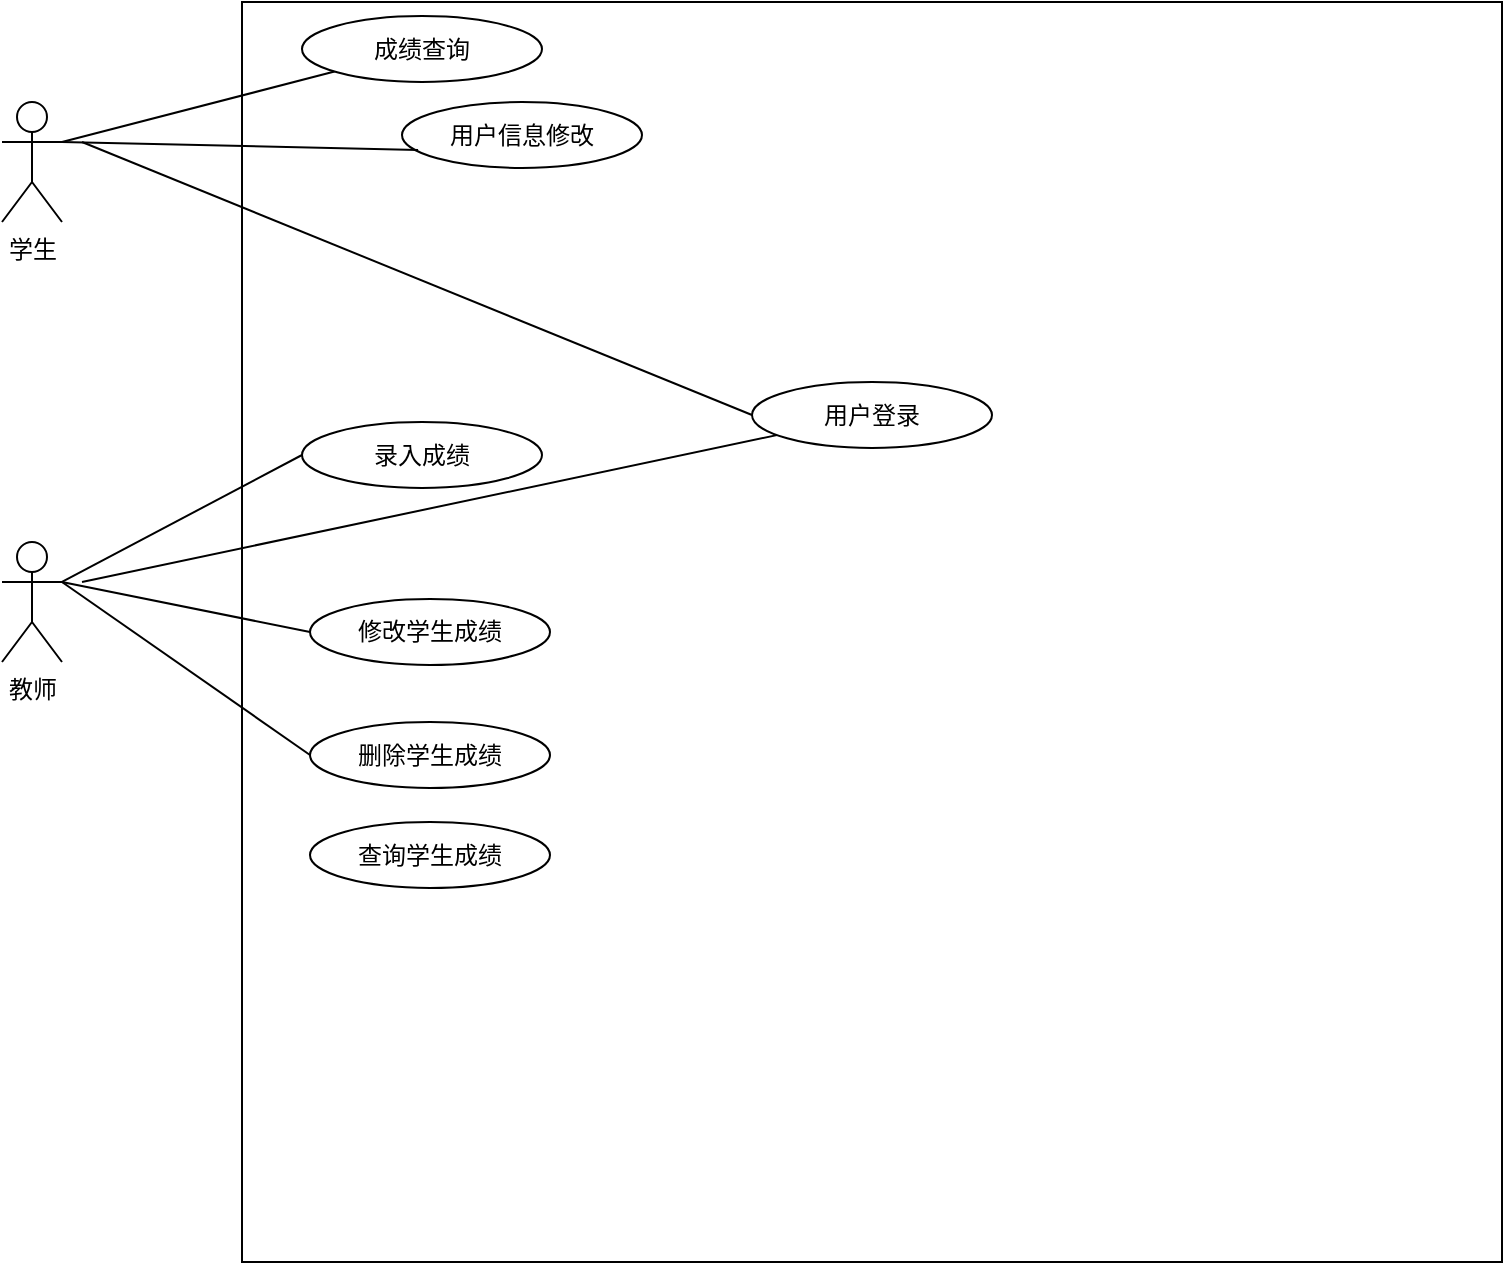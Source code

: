 <mxfile version="21.8.2" type="github">
  <diagram name="第 1 页" id="JEW84IEkXDqigqjq7rxe">
    <mxGraphModel dx="1434" dy="1927" grid="1" gridSize="10" guides="1" tooltips="1" connect="1" arrows="1" fold="1" page="1" pageScale="1" pageWidth="827" pageHeight="1169" math="0" shadow="0">
      <root>
        <mxCell id="0" />
        <mxCell id="1" parent="0" />
        <mxCell id="Idv3CIi146qRPTqe8h8x-1" value="" style="whiteSpace=wrap;html=1;aspect=fixed;" vertex="1" parent="1">
          <mxGeometry x="380" y="-100" width="630" height="630" as="geometry" />
        </mxCell>
        <mxCell id="Idv3CIi146qRPTqe8h8x-2" value="学生" style="shape=umlActor;verticalLabelPosition=bottom;verticalAlign=top;html=1;outlineConnect=0;" vertex="1" parent="1">
          <mxGeometry x="260" y="-50" width="30" height="60" as="geometry" />
        </mxCell>
        <mxCell id="Idv3CIi146qRPTqe8h8x-5" value="" style="endArrow=none;html=1;rounded=0;" edge="1" parent="1" target="Idv3CIi146qRPTqe8h8x-6">
          <mxGeometry width="50" height="50" relative="1" as="geometry">
            <mxPoint x="290" y="-30" as="sourcePoint" />
            <mxPoint x="340" y="-80" as="targetPoint" />
          </mxGeometry>
        </mxCell>
        <mxCell id="Idv3CIi146qRPTqe8h8x-6" value="成绩查询" style="ellipse;whiteSpace=wrap;html=1;" vertex="1" parent="1">
          <mxGeometry x="410" y="-93" width="120" height="33" as="geometry" />
        </mxCell>
        <mxCell id="Idv3CIi146qRPTqe8h8x-7" value="用户信息修改" style="ellipse;whiteSpace=wrap;html=1;" vertex="1" parent="1">
          <mxGeometry x="460" y="-50" width="120" height="33" as="geometry" />
        </mxCell>
        <mxCell id="Idv3CIi146qRPTqe8h8x-8" value="用户登录" style="ellipse;whiteSpace=wrap;html=1;" vertex="1" parent="1">
          <mxGeometry x="635" y="90" width="120" height="33" as="geometry" />
        </mxCell>
        <mxCell id="Idv3CIi146qRPTqe8h8x-9" value="" style="endArrow=none;html=1;rounded=0;entryX=0.067;entryY=0.727;entryDx=0;entryDy=0;entryPerimeter=0;" edge="1" parent="1" target="Idv3CIi146qRPTqe8h8x-7">
          <mxGeometry width="50" height="50" relative="1" as="geometry">
            <mxPoint x="290" y="-30" as="sourcePoint" />
            <mxPoint x="340" y="-80" as="targetPoint" />
          </mxGeometry>
        </mxCell>
        <mxCell id="Idv3CIi146qRPTqe8h8x-10" value="" style="endArrow=none;html=1;rounded=0;entryX=0;entryY=0.5;entryDx=0;entryDy=0;" edge="1" parent="1" target="Idv3CIi146qRPTqe8h8x-8">
          <mxGeometry width="50" height="50" relative="1" as="geometry">
            <mxPoint x="300" y="-30" as="sourcePoint" />
            <mxPoint x="680" y="170" as="targetPoint" />
          </mxGeometry>
        </mxCell>
        <mxCell id="Idv3CIi146qRPTqe8h8x-11" value="教师" style="shape=umlActor;verticalLabelPosition=bottom;verticalAlign=top;html=1;outlineConnect=0;" vertex="1" parent="1">
          <mxGeometry x="260" y="170" width="30" height="60" as="geometry" />
        </mxCell>
        <mxCell id="Idv3CIi146qRPTqe8h8x-12" value="录入成绩" style="ellipse;whiteSpace=wrap;html=1;" vertex="1" parent="1">
          <mxGeometry x="410" y="110" width="120" height="33" as="geometry" />
        </mxCell>
        <mxCell id="Idv3CIi146qRPTqe8h8x-13" value="修改学生成绩" style="ellipse;whiteSpace=wrap;html=1;" vertex="1" parent="1">
          <mxGeometry x="414" y="198.5" width="120" height="33" as="geometry" />
        </mxCell>
        <mxCell id="Idv3CIi146qRPTqe8h8x-14" value="删除学生成绩" style="ellipse;whiteSpace=wrap;html=1;" vertex="1" parent="1">
          <mxGeometry x="414" y="260" width="120" height="33" as="geometry" />
        </mxCell>
        <mxCell id="Idv3CIi146qRPTqe8h8x-15" value="" style="endArrow=none;html=1;rounded=0;exitX=1;exitY=0.333;exitDx=0;exitDy=0;exitPerimeter=0;entryX=0;entryY=0.5;entryDx=0;entryDy=0;" edge="1" parent="1" source="Idv3CIi146qRPTqe8h8x-11" target="Idv3CIi146qRPTqe8h8x-12">
          <mxGeometry width="50" height="50" relative="1" as="geometry">
            <mxPoint x="630" y="220" as="sourcePoint" />
            <mxPoint x="680" y="170" as="targetPoint" />
          </mxGeometry>
        </mxCell>
        <mxCell id="Idv3CIi146qRPTqe8h8x-16" value="" style="endArrow=none;html=1;rounded=0;entryX=0;entryY=0.5;entryDx=0;entryDy=0;" edge="1" parent="1" target="Idv3CIi146qRPTqe8h8x-13">
          <mxGeometry width="50" height="50" relative="1" as="geometry">
            <mxPoint x="290" y="190" as="sourcePoint" />
            <mxPoint x="680" y="170" as="targetPoint" />
          </mxGeometry>
        </mxCell>
        <mxCell id="Idv3CIi146qRPTqe8h8x-17" value="" style="endArrow=none;html=1;rounded=0;exitX=1;exitY=0.333;exitDx=0;exitDy=0;exitPerimeter=0;entryX=0;entryY=0.5;entryDx=0;entryDy=0;" edge="1" parent="1" source="Idv3CIi146qRPTqe8h8x-11" target="Idv3CIi146qRPTqe8h8x-14">
          <mxGeometry width="50" height="50" relative="1" as="geometry">
            <mxPoint x="630" y="220" as="sourcePoint" />
            <mxPoint x="680" y="170" as="targetPoint" />
          </mxGeometry>
        </mxCell>
        <mxCell id="Idv3CIi146qRPTqe8h8x-18" value="" style="endArrow=none;html=1;rounded=0;" edge="1" parent="1" target="Idv3CIi146qRPTqe8h8x-8">
          <mxGeometry width="50" height="50" relative="1" as="geometry">
            <mxPoint x="300" y="190" as="sourcePoint" />
            <mxPoint x="680" y="170" as="targetPoint" />
          </mxGeometry>
        </mxCell>
        <mxCell id="Idv3CIi146qRPTqe8h8x-19" value="查询学生成绩" style="ellipse;whiteSpace=wrap;html=1;" vertex="1" parent="1">
          <mxGeometry x="414" y="310" width="120" height="33" as="geometry" />
        </mxCell>
      </root>
    </mxGraphModel>
  </diagram>
</mxfile>
